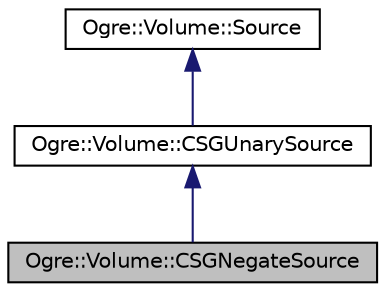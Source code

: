 digraph "Ogre::Volume::CSGNegateSource"
{
  bgcolor="transparent";
  edge [fontname="Helvetica",fontsize="10",labelfontname="Helvetica",labelfontsize="10"];
  node [fontname="Helvetica",fontsize="10",shape=record];
  Node0 [label="Ogre::Volume::CSGNegateSource",height=0.2,width=0.4,color="black", fillcolor="grey75", style="filled", fontcolor="black"];
  Node1 -> Node0 [dir="back",color="midnightblue",fontsize="10",style="solid",fontname="Helvetica"];
  Node1 [label="Ogre::Volume::CSGUnarySource",height=0.2,width=0.4,color="black",URL="$class_ogre_1_1_volume_1_1_c_s_g_unary_source.html",tooltip="Source which does a unary operation to another one. "];
  Node2 -> Node1 [dir="back",color="midnightblue",fontsize="10",style="solid",fontname="Helvetica"];
  Node2 [label="Ogre::Volume::Source",height=0.2,width=0.4,color="black",URL="$class_ogre_1_1_volume_1_1_source.html",tooltip="Abstract class defining the density function. "];
}
